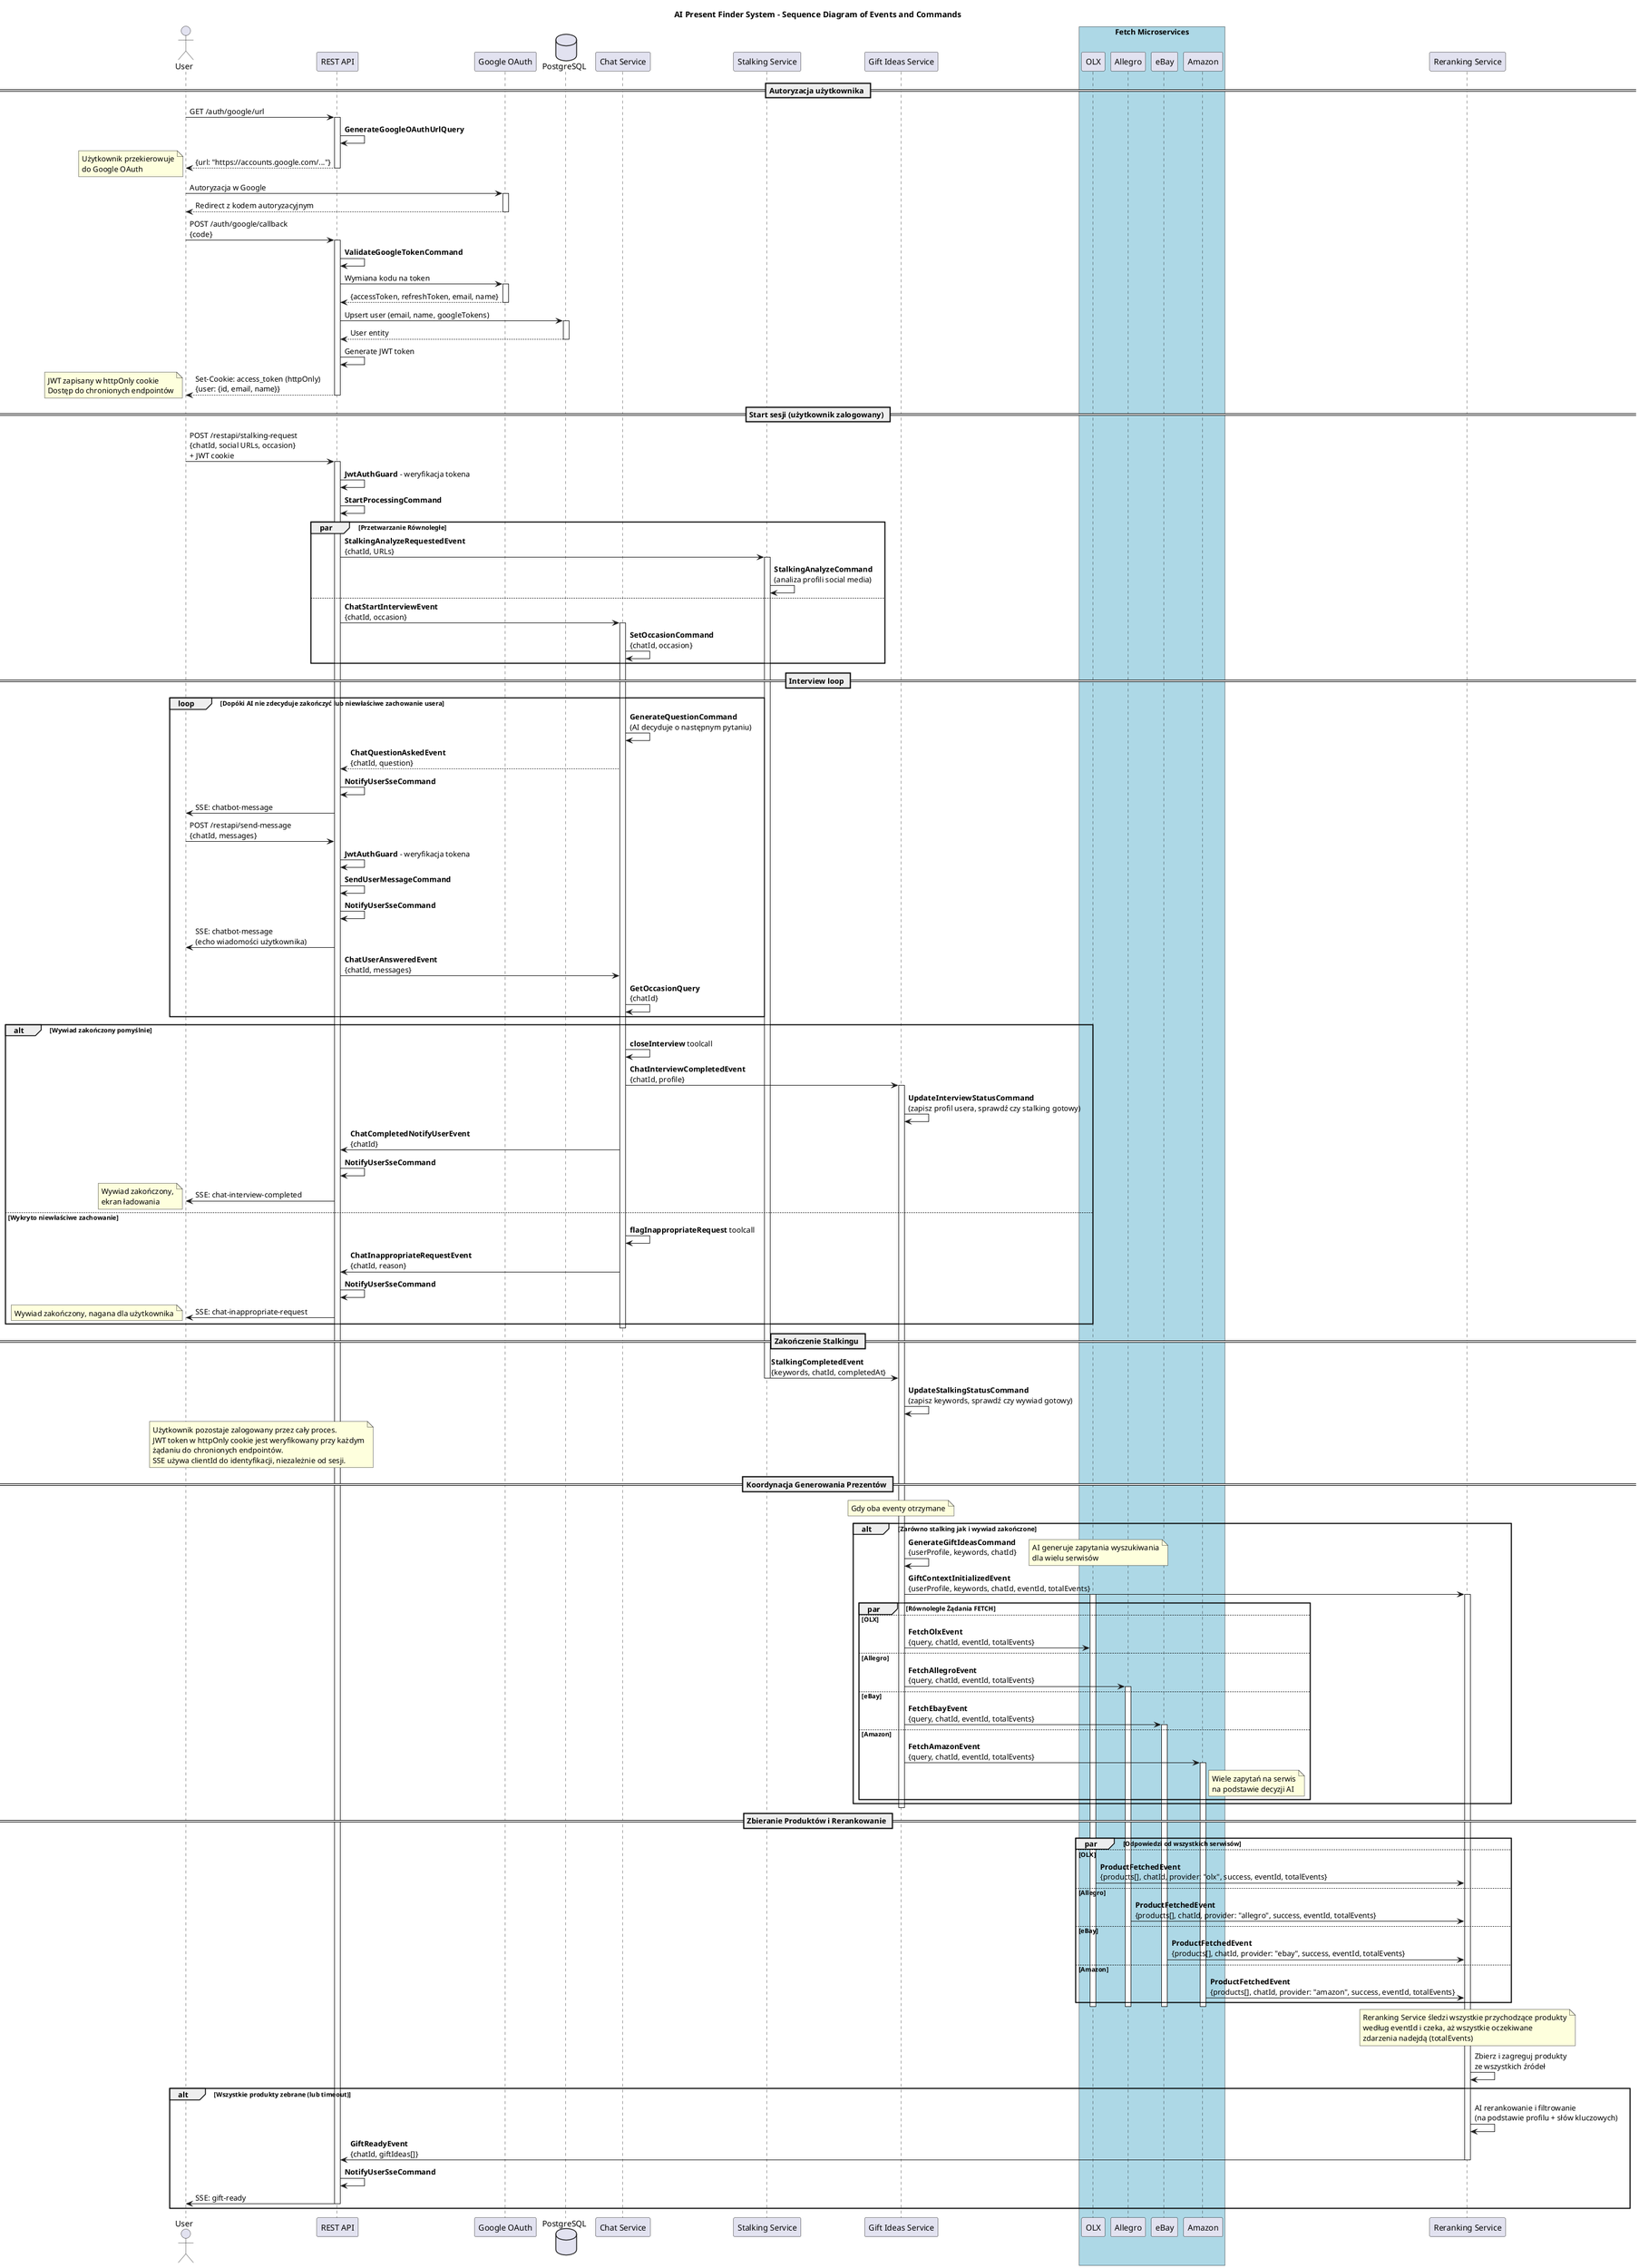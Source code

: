 @startuml sequence_diagram
title AI Present Finder System - Sequence Diagram of Events and Commands

actor User as U
participant "REST API" as REST
participant "Google OAuth" as GOOGLE
database "PostgreSQL" as DB
participant "Chat Service" as CHAT
participant "Stalking Service" as STALK
participant "Gift Ideas Service" as GIFT
box "Fetch Microservices" #LightBlue
  participant "OLX" as FETCH_OLX
  participant "Allegro" as FETCH_ALLEGRO
  participant "eBay" as FETCH_EBAY
  participant "Amazon" as FETCH_AMAZON
end box
participant "Reranking Service" as RERANK

== Autoryzacja użytkownika ==
U -> REST: GET /auth/google/url
activate REST
REST -> REST: **GenerateGoogleOAuthUrlQuery**
REST --> U: {url: "https://accounts.google.com/..."}
deactivate REST
note left: Użytkownik przekierowuje\ndo Google OAuth

U -> GOOGLE: Autoryzacja w Google
activate GOOGLE
GOOGLE --> U: Redirect z kodem autoryzacyjnym
deactivate GOOGLE

U -> REST: POST /auth/google/callback\n{code}
activate REST
REST -> REST: **ValidateGoogleTokenCommand**
REST -> GOOGLE: Wymiana kodu na token
activate GOOGLE
GOOGLE --> REST: {accessToken, refreshToken, email, name}
deactivate GOOGLE
REST -> DB: Upsert user (email, name, googleTokens)
activate DB
DB --> REST: User entity
deactivate DB
REST -> REST: Generate JWT token
REST --> U: Set-Cookie: access_token (httpOnly)\n{user: {id, email, name}}
deactivate REST
note left: JWT zapisany w httpOnly cookie\nDostęp do chronionych endpointów

== Start sesji (użytkownik zalogowany) ==
U -> REST: POST /restapi/stalking-request\n{chatId, social URLs, occasion}\n+ JWT cookie
activate REST
REST -> REST: **JwtAuthGuard** - weryfikacja tokena
REST -> REST: **StartProcessingCommand**

par Przetwarzanie Równoległe
  REST -> STALK: **StalkingAnalyzeRequestedEvent**\n{chatId, URLs}
  activate STALK
  STALK -> STALK: **StalkingAnalyzeCommand**\n(analiza profili social media)
else
  REST -> CHAT: **ChatStartInterviewEvent**\n{chatId, occasion}
  activate CHAT
  CHAT -> CHAT: **SetOccasionCommand**\n{chatId, occasion}
end

== Interview loop ==
loop Dopóki AI nie zdecyduje zakończyć lub niewłaściwe zachowanie usera
  CHAT -> CHAT: **GenerateQuestionCommand**\n(AI decyduje o następnym pytaniu)
  CHAT --> REST: **ChatQuestionAskedEvent**\n{chatId, question}
  REST -> REST: **NotifyUserSseCommand**
  REST -> U: SSE: chatbot-message
  U -> REST: POST /restapi/send-message\n{chatId, messages}
  REST -> REST: **JwtAuthGuard** - weryfikacja tokena
  REST -> REST: **SendUserMessageCommand**
  REST -> REST: **NotifyUserSseCommand**
  REST -> U: SSE: chatbot-message\n(echo wiadomości użytkownika)
  REST -> CHAT: **ChatUserAnsweredEvent**\n{chatId, messages}
  CHAT -> CHAT: **GetOccasionQuery**\n{chatId}
end

alt Wywiad zakończony pomyślnie
  CHAT -> CHAT: **closeInterview** toolcall
  CHAT -> GIFT: **ChatInterviewCompletedEvent**\n{chatId, profile}
  activate GIFT
  GIFT -> GIFT: **UpdateInterviewStatusCommand**\n(zapisz profil usera, sprawdź czy stalking gotowy)
  CHAT -> REST: **ChatCompletedNotifyUserEvent**\n{chatId}
  REST -> REST: **NotifyUserSseCommand**
  REST -> U: SSE: chat-interview-completed
  note left: Wywiad zakończony,\nekran ładowania
else Wykryto niewłaściwe zachowanie
  CHAT -> CHAT: **flagInappropriateRequest** toolcall
  CHAT -> REST: **ChatInappropriateRequestEvent**\n{chatId, reason}
  REST -> REST: **NotifyUserSseCommand**
  REST -> U: SSE: chat-inappropriate-request
    note left: Wywiad zakończony, nagana dla użytkownika
end

deactivate CHAT

== Zakończenie Stalkingu ==
STALK -> GIFT: **StalkingCompletedEvent**\n{keywords, chatId, completedAt}
deactivate STALK
GIFT -> GIFT: **UpdateStalkingStatusCommand**\n(zapisz keywords, sprawdź czy wywiad gotowy)

note over U, REST
  Użytkownik pozostaje zalogowany przez cały proces.
  JWT token w httpOnly cookie jest weryfikowany przy każdym
  żądaniu do chronionych endpointów.
  SSE używa clientId do identyfikacji, niezależnie od sesji.
end note

== Koordynacja Generowania Prezentów ==
note over GIFT: Gdy oba eventy otrzymane

alt Zarówno stalking jak i wywiad zakończone
  GIFT -> GIFT: **GenerateGiftIdeasCommand**\n{userProfile, keywords, chatId}
  note right: AI generuje zapytania wyszukiwania\ndla wielu serwisów
  
  GIFT -> RERANK: **GiftContextInitializedEvent**\n{userProfile, keywords, chatId, eventId, totalEvents}
  activate RERANK
 
  par Równoległe Żądania FETCH
  else OLX
    activate FETCH_OLX
    GIFT -> FETCH_OLX: **FetchOlxEvent**\n{query, chatId, eventId, totalEvents}
  else Allegro
    GIFT -> FETCH_ALLEGRO: **FetchAllegroEvent**\n{query, chatId, eventId, totalEvents}
    activate FETCH_ALLEGRO
  else eBay
    GIFT -> FETCH_EBAY: **FetchEbayEvent**\n{query, chatId, eventId, totalEvents}
    activate FETCH_EBAY
  else Amazon
    GIFT -> FETCH_AMAZON: **FetchAmazonEvent**\n{query, chatId, eventId, totalEvents}
    activate FETCH_AMAZON
    note right of FETCH_AMAZON: Wiele zapytań na serwis\nna podstawie decyzji AI
  end
end
deactivate GIFT

== Zbieranie Produktów i Rerankowanie ==
par Odpowiedzi od wszystkich serwisów
else OLX
  FETCH_OLX -> RERANK: **ProductFetchedEvent**\n{products[], chatId, provider: "olx", success, eventId, totalEvents}
else Allegro
  FETCH_ALLEGRO -> RERANK: **ProductFetchedEvent**\n{products[], chatId, provider: "allegro", success, eventId, totalEvents}
else eBay
  FETCH_EBAY -> RERANK: **ProductFetchedEvent**\n{products[], chatId, provider: "ebay", success, eventId, totalEvents}
else Amazon
  FETCH_AMAZON -> RERANK: **ProductFetchedEvent**\n{products[], chatId, provider: "amazon", success, eventId, totalEvents}
end
deactivate FETCH_OLX
deactivate FETCH_ALLEGRO
deactivate FETCH_EBAY
deactivate FETCH_AMAZON

note over RERANK
  Reranking Service śledzi wszystkie przychodzące produkty
  według eventId i czeka, aż wszystkie oczekiwane
  zdarzenia nadejdą (totalEvents)
end note

RERANK -> RERANK: Zbierz i zagreguj produkty\nze wszystkich źródeł

alt Wszystkie produkty zebrane (lub timeout)
  RERANK -> RERANK: AI rerankowanie i filtrowanie\n(na podstawie profilu + słów kluczowych)
  RERANK -> REST: **GiftReadyEvent**\n{chatId, giftIdeas[]}
  deactivate RERANK
  REST -> REST: **NotifyUserSseCommand**
  REST -> U: SSE: gift-ready
  deactivate REST
end

@enduml
